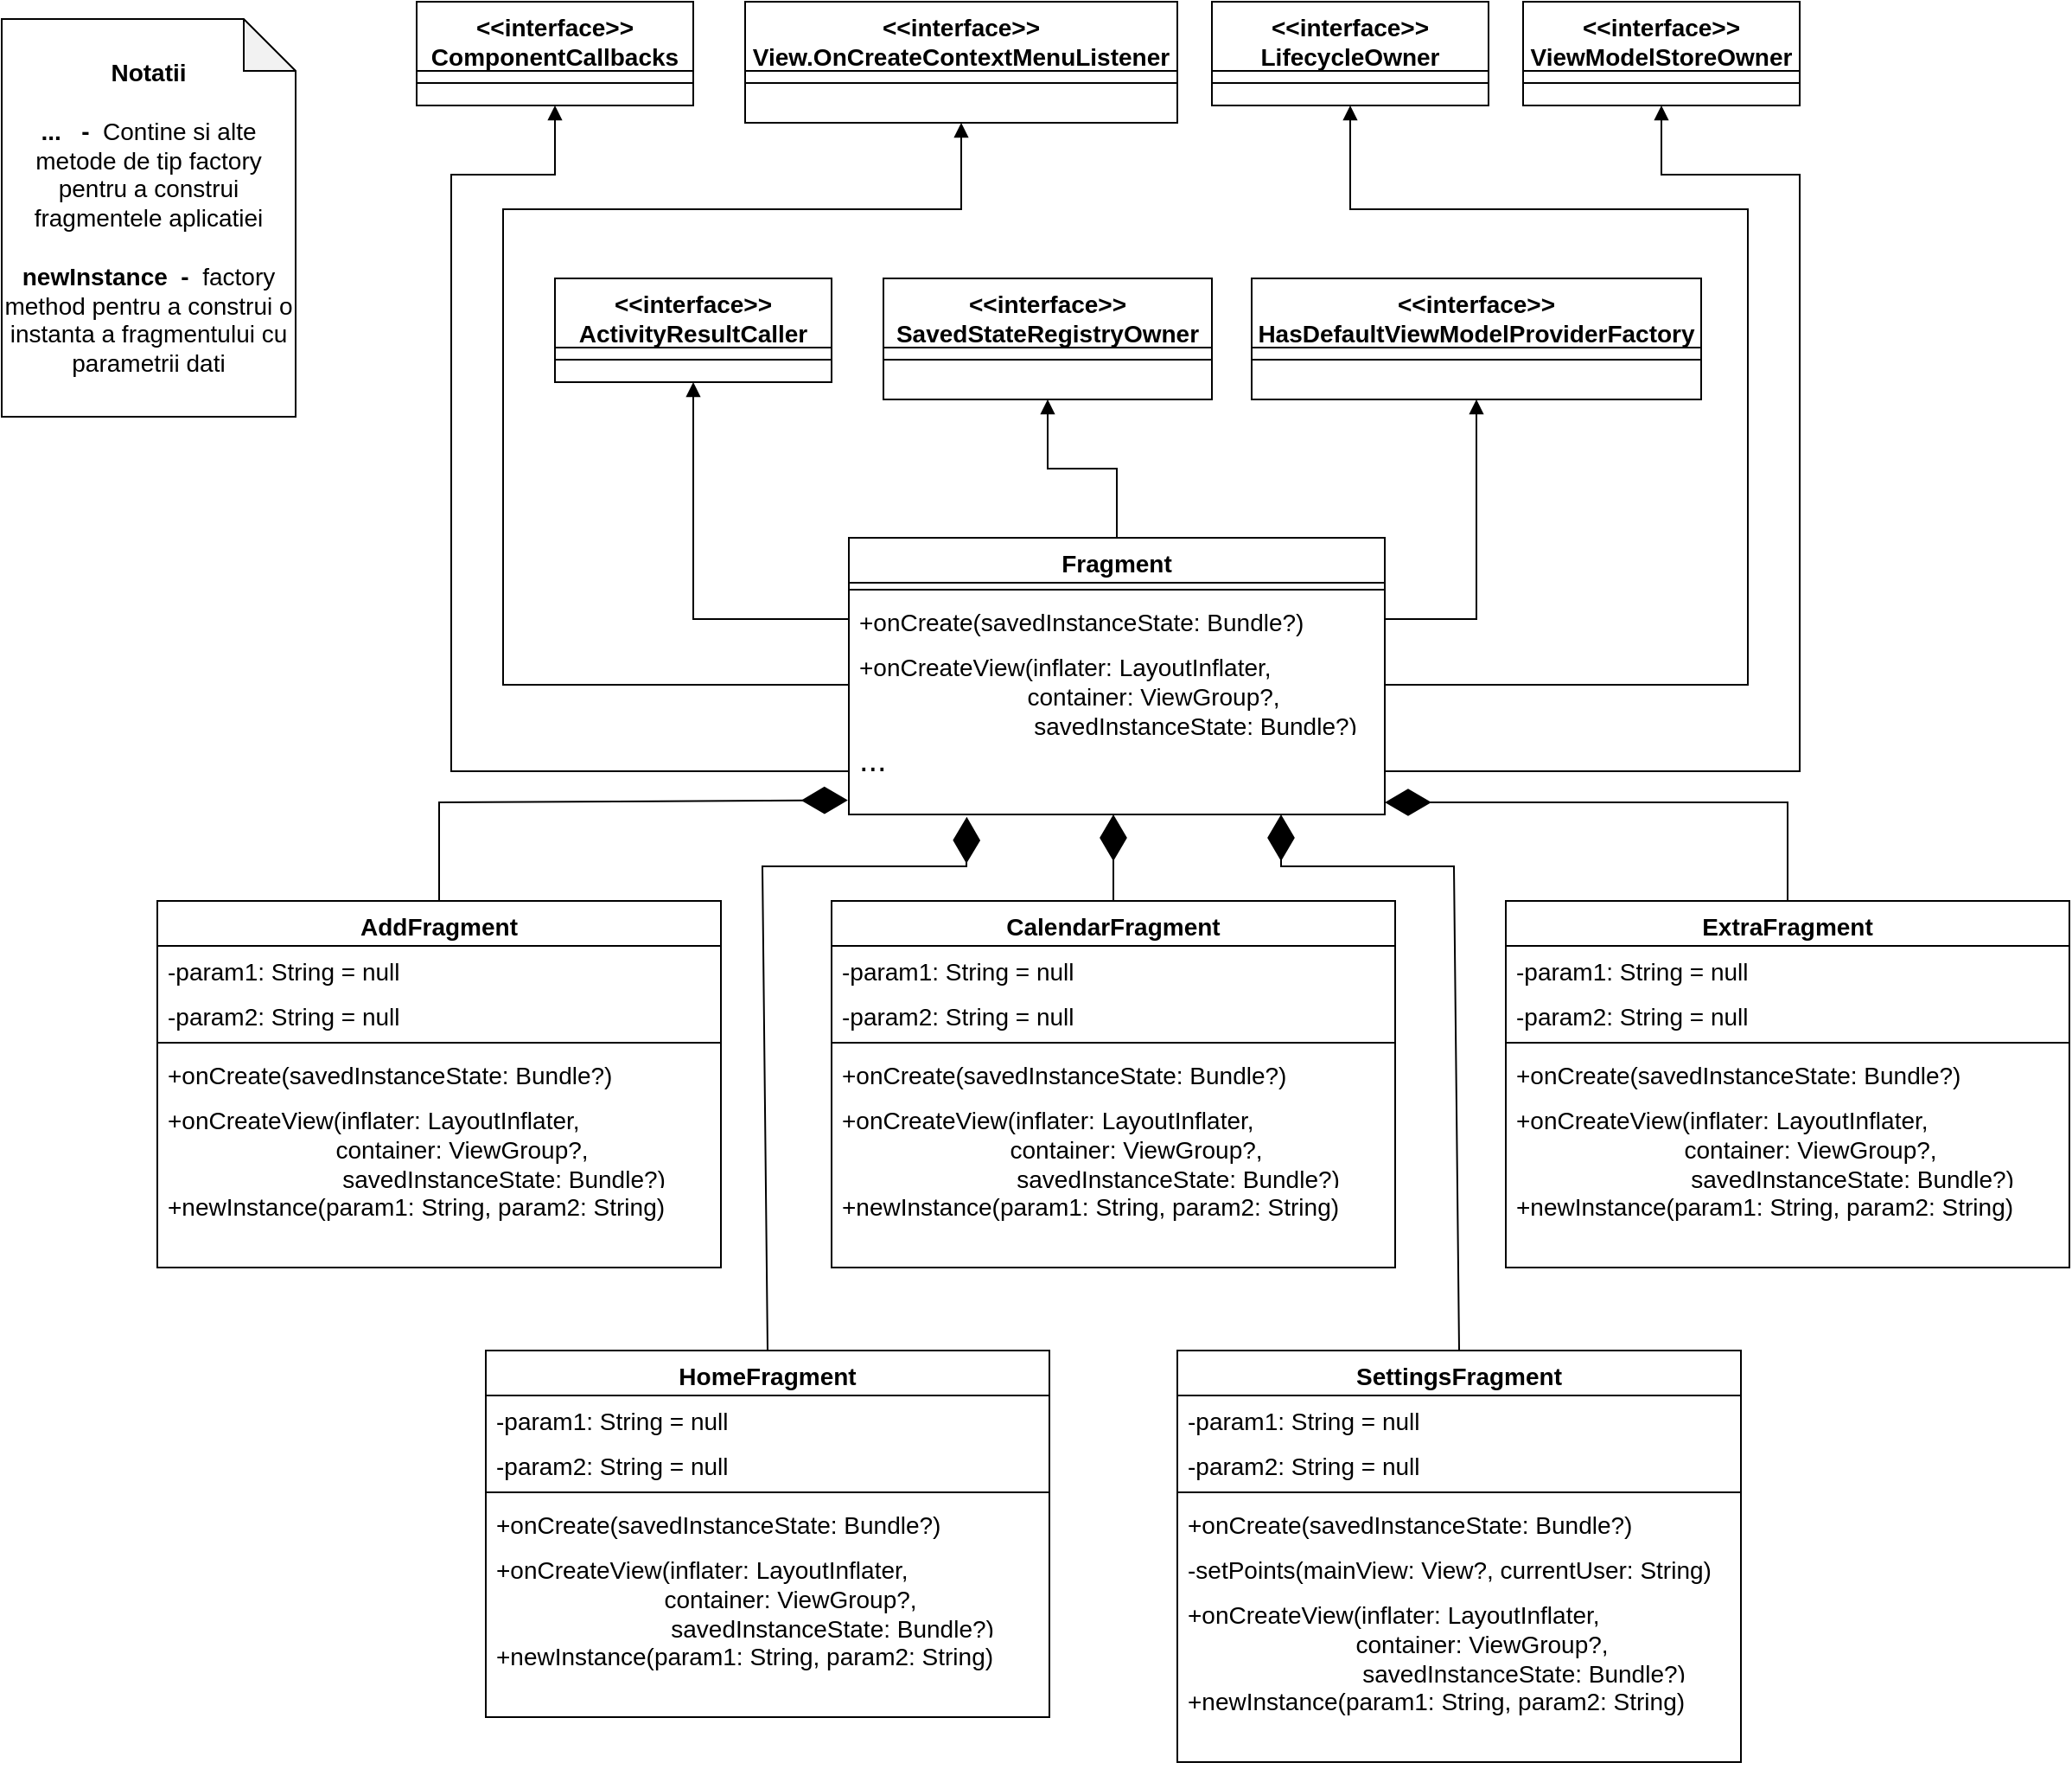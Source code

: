 <mxfile version="20.8.17" type="github">
  <diagram id="C5RBs43oDa-KdzZeNtuy" name="Page-1">
    <mxGraphModel dx="1877" dy="549" grid="1" gridSize="10" guides="1" tooltips="1" connect="1" arrows="1" fold="1" page="1" pageScale="1" pageWidth="827" pageHeight="1169" math="0" shadow="0">
      <root>
        <mxCell id="WIyWlLk6GJQsqaUBKTNV-0" />
        <mxCell id="WIyWlLk6GJQsqaUBKTNV-1" parent="WIyWlLk6GJQsqaUBKTNV-0" />
        <mxCell id="JbqdMwwLYfMpCrhkG8cW-0" value="&lt;&lt;interface&gt;&gt;&#xa;ComponentCallbacks" style="swimlane;fontStyle=1;align=center;verticalAlign=top;childLayout=stackLayout;horizontal=1;startSize=40;horizontalStack=0;resizeParent=1;resizeLast=0;collapsible=1;marginBottom=0;rounded=0;shadow=0;strokeWidth=1;fontSize=14;" parent="WIyWlLk6GJQsqaUBKTNV-1" vertex="1">
          <mxGeometry x="80" y="80" width="160" height="60" as="geometry">
            <mxRectangle x="360" y="480" width="170" height="26" as="alternateBounds" />
          </mxGeometry>
        </mxCell>
        <mxCell id="JbqdMwwLYfMpCrhkG8cW-2" value="" style="line;html=1;strokeWidth=1;align=left;verticalAlign=middle;spacingTop=-1;spacingLeft=3;spacingRight=3;rotatable=0;labelPosition=right;points=[];portConstraint=eastwest;" parent="JbqdMwwLYfMpCrhkG8cW-0" vertex="1">
          <mxGeometry y="40" width="160" height="14" as="geometry" />
        </mxCell>
        <mxCell id="JbqdMwwLYfMpCrhkG8cW-3" value="&lt;&lt;interface&gt;&gt;&#xa;View.OnCreateContextMenuListener" style="swimlane;fontStyle=1;align=center;verticalAlign=top;childLayout=stackLayout;horizontal=1;startSize=40;horizontalStack=0;resizeParent=1;resizeLast=0;collapsible=1;marginBottom=0;rounded=0;shadow=0;strokeWidth=1;fontSize=14;" parent="WIyWlLk6GJQsqaUBKTNV-1" vertex="1">
          <mxGeometry x="270" y="80" width="250" height="70" as="geometry">
            <mxRectangle x="360" y="480" width="170" height="26" as="alternateBounds" />
          </mxGeometry>
        </mxCell>
        <mxCell id="JbqdMwwLYfMpCrhkG8cW-4" value="" style="line;html=1;strokeWidth=1;align=left;verticalAlign=middle;spacingTop=-1;spacingLeft=3;spacingRight=3;rotatable=0;labelPosition=right;points=[];portConstraint=eastwest;" parent="JbqdMwwLYfMpCrhkG8cW-3" vertex="1">
          <mxGeometry y="40" width="250" height="14" as="geometry" />
        </mxCell>
        <mxCell id="JbqdMwwLYfMpCrhkG8cW-5" value="&lt;&lt;interface&gt;&gt;&#xa;LifecycleOwner" style="swimlane;fontStyle=1;align=center;verticalAlign=top;childLayout=stackLayout;horizontal=1;startSize=40;horizontalStack=0;resizeParent=1;resizeLast=0;collapsible=1;marginBottom=0;rounded=0;shadow=0;strokeWidth=1;fontSize=14;" parent="WIyWlLk6GJQsqaUBKTNV-1" vertex="1">
          <mxGeometry x="540" y="80" width="160" height="60" as="geometry">
            <mxRectangle x="360" y="480" width="170" height="26" as="alternateBounds" />
          </mxGeometry>
        </mxCell>
        <mxCell id="JbqdMwwLYfMpCrhkG8cW-6" value="" style="line;html=1;strokeWidth=1;align=left;verticalAlign=middle;spacingTop=-1;spacingLeft=3;spacingRight=3;rotatable=0;labelPosition=right;points=[];portConstraint=eastwest;" parent="JbqdMwwLYfMpCrhkG8cW-5" vertex="1">
          <mxGeometry y="40" width="160" height="14" as="geometry" />
        </mxCell>
        <mxCell id="JbqdMwwLYfMpCrhkG8cW-7" value="&lt;&lt;interface&gt;&gt;&#xa;ViewModelStoreOwner" style="swimlane;fontStyle=1;align=center;verticalAlign=top;childLayout=stackLayout;horizontal=1;startSize=40;horizontalStack=0;resizeParent=1;resizeLast=0;collapsible=1;marginBottom=0;rounded=0;shadow=0;strokeWidth=1;fontSize=14;" parent="WIyWlLk6GJQsqaUBKTNV-1" vertex="1">
          <mxGeometry x="720" y="80" width="160" height="60" as="geometry">
            <mxRectangle x="360" y="480" width="170" height="26" as="alternateBounds" />
          </mxGeometry>
        </mxCell>
        <mxCell id="JbqdMwwLYfMpCrhkG8cW-8" value="" style="line;html=1;strokeWidth=1;align=left;verticalAlign=middle;spacingTop=-1;spacingLeft=3;spacingRight=3;rotatable=0;labelPosition=right;points=[];portConstraint=eastwest;" parent="JbqdMwwLYfMpCrhkG8cW-7" vertex="1">
          <mxGeometry y="40" width="160" height="14" as="geometry" />
        </mxCell>
        <mxCell id="JbqdMwwLYfMpCrhkG8cW-9" value="&lt;&lt;interface&gt;&gt;&#xa;HasDefaultViewModelProviderFactory" style="swimlane;fontStyle=1;align=center;verticalAlign=top;childLayout=stackLayout;horizontal=1;startSize=40;horizontalStack=0;resizeParent=1;resizeLast=0;collapsible=1;marginBottom=0;rounded=0;shadow=0;strokeWidth=1;fontSize=14;" parent="WIyWlLk6GJQsqaUBKTNV-1" vertex="1">
          <mxGeometry x="563" y="240" width="260" height="70" as="geometry">
            <mxRectangle x="360" y="480" width="170" height="26" as="alternateBounds" />
          </mxGeometry>
        </mxCell>
        <mxCell id="JbqdMwwLYfMpCrhkG8cW-10" value="" style="line;html=1;strokeWidth=1;align=left;verticalAlign=middle;spacingTop=-1;spacingLeft=3;spacingRight=3;rotatable=0;labelPosition=right;points=[];portConstraint=eastwest;" parent="JbqdMwwLYfMpCrhkG8cW-9" vertex="1">
          <mxGeometry y="40" width="260" height="14" as="geometry" />
        </mxCell>
        <mxCell id="JbqdMwwLYfMpCrhkG8cW-11" value="&lt;&lt;interface&gt;&gt;&#xa;SavedStateRegistryOwner" style="swimlane;fontStyle=1;align=center;verticalAlign=top;childLayout=stackLayout;horizontal=1;startSize=40;horizontalStack=0;resizeParent=1;resizeLast=0;collapsible=1;marginBottom=0;rounded=0;shadow=0;strokeWidth=1;fontSize=14;" parent="WIyWlLk6GJQsqaUBKTNV-1" vertex="1">
          <mxGeometry x="350" y="240" width="190" height="70" as="geometry">
            <mxRectangle x="360" y="480" width="170" height="26" as="alternateBounds" />
          </mxGeometry>
        </mxCell>
        <mxCell id="JbqdMwwLYfMpCrhkG8cW-12" value="" style="line;html=1;strokeWidth=1;align=left;verticalAlign=middle;spacingTop=-1;spacingLeft=3;spacingRight=3;rotatable=0;labelPosition=right;points=[];portConstraint=eastwest;" parent="JbqdMwwLYfMpCrhkG8cW-11" vertex="1">
          <mxGeometry y="40" width="190" height="14" as="geometry" />
        </mxCell>
        <mxCell id="JbqdMwwLYfMpCrhkG8cW-13" value="&lt;&lt;interface&gt;&gt;&#xa;ActivityResultCaller" style="swimlane;fontStyle=1;align=center;verticalAlign=top;childLayout=stackLayout;horizontal=1;startSize=40;horizontalStack=0;resizeParent=1;resizeLast=0;collapsible=1;marginBottom=0;rounded=0;shadow=0;strokeWidth=1;fontSize=14;" parent="WIyWlLk6GJQsqaUBKTNV-1" vertex="1">
          <mxGeometry x="160" y="240" width="160" height="60" as="geometry">
            <mxRectangle x="360" y="480" width="170" height="26" as="alternateBounds" />
          </mxGeometry>
        </mxCell>
        <mxCell id="JbqdMwwLYfMpCrhkG8cW-14" value="" style="line;html=1;strokeWidth=1;align=left;verticalAlign=middle;spacingTop=-1;spacingLeft=3;spacingRight=3;rotatable=0;labelPosition=right;points=[];portConstraint=eastwest;" parent="JbqdMwwLYfMpCrhkG8cW-13" vertex="1">
          <mxGeometry y="40" width="160" height="14" as="geometry" />
        </mxCell>
        <mxCell id="JbqdMwwLYfMpCrhkG8cW-18" value="Fragment" style="swimlane;fontStyle=1;align=center;verticalAlign=top;childLayout=stackLayout;horizontal=1;startSize=26;horizontalStack=0;resizeParent=1;resizeLast=0;collapsible=1;marginBottom=0;rounded=0;shadow=0;strokeWidth=1;fontSize=14;" parent="WIyWlLk6GJQsqaUBKTNV-1" vertex="1">
          <mxGeometry x="330" y="390" width="310" height="160" as="geometry">
            <mxRectangle x="130" y="380" width="160" height="26" as="alternateBounds" />
          </mxGeometry>
        </mxCell>
        <mxCell id="JbqdMwwLYfMpCrhkG8cW-21" value="" style="line;html=1;strokeWidth=1;align=left;verticalAlign=middle;spacingTop=-1;spacingLeft=3;spacingRight=3;rotatable=0;labelPosition=right;points=[];portConstraint=eastwest;" parent="JbqdMwwLYfMpCrhkG8cW-18" vertex="1">
          <mxGeometry y="26" width="310" height="8" as="geometry" />
        </mxCell>
        <mxCell id="JbqdMwwLYfMpCrhkG8cW-22" value="+onCreate(savedInstanceState: Bundle?)" style="text;align=left;verticalAlign=top;spacingLeft=4;spacingRight=4;overflow=hidden;rotatable=0;points=[[0,0.5],[1,0.5]];portConstraint=eastwest;fontStyle=0;fontSize=14;" parent="JbqdMwwLYfMpCrhkG8cW-18" vertex="1">
          <mxGeometry y="34" width="310" height="26" as="geometry" />
        </mxCell>
        <mxCell id="JbqdMwwLYfMpCrhkG8cW-23" value="+onCreateView(inflater: LayoutInflater, &#xa;                          container: ViewGroup?,&#xa;                          savedInstanceState: Bundle?)" style="text;align=left;verticalAlign=top;spacingLeft=4;spacingRight=4;overflow=hidden;rotatable=0;points=[[0,0.5],[1,0.5]];portConstraint=eastwest;fontSize=14;" parent="JbqdMwwLYfMpCrhkG8cW-18" vertex="1">
          <mxGeometry y="60" width="310" height="50" as="geometry" />
        </mxCell>
        <mxCell id="JbqdMwwLYfMpCrhkG8cW-25" value="..." style="text;align=left;verticalAlign=top;spacingLeft=4;spacingRight=4;overflow=hidden;rotatable=0;points=[[0,0.5],[1,0.5]];portConstraint=eastwest;fontSize=19;" parent="JbqdMwwLYfMpCrhkG8cW-18" vertex="1">
          <mxGeometry y="110" width="310" height="50" as="geometry" />
        </mxCell>
        <mxCell id="JbqdMwwLYfMpCrhkG8cW-32" value="AddFragment" style="swimlane;fontStyle=1;align=center;verticalAlign=top;childLayout=stackLayout;horizontal=1;startSize=26;horizontalStack=0;resizeParent=1;resizeLast=0;collapsible=1;marginBottom=0;rounded=0;shadow=0;strokeWidth=1;fontSize=14;" parent="WIyWlLk6GJQsqaUBKTNV-1" vertex="1">
          <mxGeometry x="-70" y="600" width="326" height="212" as="geometry">
            <mxRectangle x="130" y="380" width="160" height="26" as="alternateBounds" />
          </mxGeometry>
        </mxCell>
        <mxCell id="JbqdMwwLYfMpCrhkG8cW-33" value="-param1: String = null" style="text;align=left;verticalAlign=top;spacingLeft=4;spacingRight=4;overflow=hidden;rotatable=0;points=[[0,0.5],[1,0.5]];portConstraint=eastwest;fontSize=14;" parent="JbqdMwwLYfMpCrhkG8cW-32" vertex="1">
          <mxGeometry y="26" width="326" height="26" as="geometry" />
        </mxCell>
        <mxCell id="JbqdMwwLYfMpCrhkG8cW-34" value="-param2: String = null" style="text;align=left;verticalAlign=top;spacingLeft=4;spacingRight=4;overflow=hidden;rotatable=0;points=[[0,0.5],[1,0.5]];portConstraint=eastwest;rounded=0;shadow=0;html=0;fontSize=14;" parent="JbqdMwwLYfMpCrhkG8cW-32" vertex="1">
          <mxGeometry y="52" width="326" height="26" as="geometry" />
        </mxCell>
        <mxCell id="JbqdMwwLYfMpCrhkG8cW-35" value="" style="line;html=1;strokeWidth=1;align=left;verticalAlign=middle;spacingTop=-1;spacingLeft=3;spacingRight=3;rotatable=0;labelPosition=right;points=[];portConstraint=eastwest;" parent="JbqdMwwLYfMpCrhkG8cW-32" vertex="1">
          <mxGeometry y="78" width="326" height="8" as="geometry" />
        </mxCell>
        <mxCell id="JbqdMwwLYfMpCrhkG8cW-38" value="+onCreate(savedInstanceState: Bundle?)" style="text;align=left;verticalAlign=top;spacingLeft=4;spacingRight=4;overflow=hidden;rotatable=0;points=[[0,0.5],[1,0.5]];portConstraint=eastwest;fontStyle=0;fontSize=14;" parent="JbqdMwwLYfMpCrhkG8cW-32" vertex="1">
          <mxGeometry y="86" width="326" height="26" as="geometry" />
        </mxCell>
        <mxCell id="JbqdMwwLYfMpCrhkG8cW-39" value="+onCreateView(inflater: LayoutInflater, &#xa;                          container: ViewGroup?,&#xa;                          savedInstanceState: Bundle?)" style="text;align=left;verticalAlign=top;spacingLeft=4;spacingRight=4;overflow=hidden;rotatable=0;points=[[0,0.5],[1,0.5]];portConstraint=eastwest;fontSize=14;" parent="JbqdMwwLYfMpCrhkG8cW-32" vertex="1">
          <mxGeometry y="112" width="326" height="50" as="geometry" />
        </mxCell>
        <mxCell id="JbqdMwwLYfMpCrhkG8cW-40" value="+newInstance(param1: String, param2: String)" style="text;align=left;verticalAlign=top;spacingLeft=4;spacingRight=4;overflow=hidden;rotatable=0;points=[[0,0.5],[1,0.5]];portConstraint=eastwest;fontSize=14;" parent="JbqdMwwLYfMpCrhkG8cW-32" vertex="1">
          <mxGeometry y="162" width="326" height="50" as="geometry" />
        </mxCell>
        <mxCell id="JbqdMwwLYfMpCrhkG8cW-42" value="CalendarFragment " style="swimlane;fontStyle=1;align=center;verticalAlign=top;childLayout=stackLayout;horizontal=1;startSize=26;horizontalStack=0;resizeParent=1;resizeLast=0;collapsible=1;marginBottom=0;rounded=0;shadow=0;strokeWidth=1;fontSize=14;" parent="WIyWlLk6GJQsqaUBKTNV-1" vertex="1">
          <mxGeometry x="320" y="600" width="326" height="212" as="geometry">
            <mxRectangle x="130" y="380" width="160" height="26" as="alternateBounds" />
          </mxGeometry>
        </mxCell>
        <mxCell id="JbqdMwwLYfMpCrhkG8cW-43" value="-param1: String = null" style="text;align=left;verticalAlign=top;spacingLeft=4;spacingRight=4;overflow=hidden;rotatable=0;points=[[0,0.5],[1,0.5]];portConstraint=eastwest;fontSize=14;" parent="JbqdMwwLYfMpCrhkG8cW-42" vertex="1">
          <mxGeometry y="26" width="326" height="26" as="geometry" />
        </mxCell>
        <mxCell id="JbqdMwwLYfMpCrhkG8cW-44" value="-param2: String = null" style="text;align=left;verticalAlign=top;spacingLeft=4;spacingRight=4;overflow=hidden;rotatable=0;points=[[0,0.5],[1,0.5]];portConstraint=eastwest;rounded=0;shadow=0;html=0;fontSize=14;" parent="JbqdMwwLYfMpCrhkG8cW-42" vertex="1">
          <mxGeometry y="52" width="326" height="26" as="geometry" />
        </mxCell>
        <mxCell id="JbqdMwwLYfMpCrhkG8cW-45" value="" style="line;html=1;strokeWidth=1;align=left;verticalAlign=middle;spacingTop=-1;spacingLeft=3;spacingRight=3;rotatable=0;labelPosition=right;points=[];portConstraint=eastwest;" parent="JbqdMwwLYfMpCrhkG8cW-42" vertex="1">
          <mxGeometry y="78" width="326" height="8" as="geometry" />
        </mxCell>
        <mxCell id="JbqdMwwLYfMpCrhkG8cW-46" value="+onCreate(savedInstanceState: Bundle?)" style="text;align=left;verticalAlign=top;spacingLeft=4;spacingRight=4;overflow=hidden;rotatable=0;points=[[0,0.5],[1,0.5]];portConstraint=eastwest;fontStyle=0;fontSize=14;" parent="JbqdMwwLYfMpCrhkG8cW-42" vertex="1">
          <mxGeometry y="86" width="326" height="26" as="geometry" />
        </mxCell>
        <mxCell id="JbqdMwwLYfMpCrhkG8cW-47" value="+onCreateView(inflater: LayoutInflater, &#xa;                          container: ViewGroup?,&#xa;                          savedInstanceState: Bundle?)" style="text;align=left;verticalAlign=top;spacingLeft=4;spacingRight=4;overflow=hidden;rotatable=0;points=[[0,0.5],[1,0.5]];portConstraint=eastwest;fontSize=14;" parent="JbqdMwwLYfMpCrhkG8cW-42" vertex="1">
          <mxGeometry y="112" width="326" height="50" as="geometry" />
        </mxCell>
        <mxCell id="JbqdMwwLYfMpCrhkG8cW-48" value="+newInstance(param1: String, param2: String)" style="text;align=left;verticalAlign=top;spacingLeft=4;spacingRight=4;overflow=hidden;rotatable=0;points=[[0,0.5],[1,0.5]];portConstraint=eastwest;fontSize=14;" parent="JbqdMwwLYfMpCrhkG8cW-42" vertex="1">
          <mxGeometry y="162" width="326" height="50" as="geometry" />
        </mxCell>
        <mxCell id="JbqdMwwLYfMpCrhkG8cW-49" value="ExtraFragment " style="swimlane;fontStyle=1;align=center;verticalAlign=top;childLayout=stackLayout;horizontal=1;startSize=26;horizontalStack=0;resizeParent=1;resizeLast=0;collapsible=1;marginBottom=0;rounded=0;shadow=0;strokeWidth=1;fontSize=14;" parent="WIyWlLk6GJQsqaUBKTNV-1" vertex="1">
          <mxGeometry x="710" y="600" width="326" height="212" as="geometry">
            <mxRectangle x="130" y="380" width="160" height="26" as="alternateBounds" />
          </mxGeometry>
        </mxCell>
        <mxCell id="JbqdMwwLYfMpCrhkG8cW-50" value="-param1: String = null" style="text;align=left;verticalAlign=top;spacingLeft=4;spacingRight=4;overflow=hidden;rotatable=0;points=[[0,0.5],[1,0.5]];portConstraint=eastwest;fontSize=14;" parent="JbqdMwwLYfMpCrhkG8cW-49" vertex="1">
          <mxGeometry y="26" width="326" height="26" as="geometry" />
        </mxCell>
        <mxCell id="JbqdMwwLYfMpCrhkG8cW-51" value="-param2: String = null" style="text;align=left;verticalAlign=top;spacingLeft=4;spacingRight=4;overflow=hidden;rotatable=0;points=[[0,0.5],[1,0.5]];portConstraint=eastwest;rounded=0;shadow=0;html=0;fontSize=14;" parent="JbqdMwwLYfMpCrhkG8cW-49" vertex="1">
          <mxGeometry y="52" width="326" height="26" as="geometry" />
        </mxCell>
        <mxCell id="JbqdMwwLYfMpCrhkG8cW-52" value="" style="line;html=1;strokeWidth=1;align=left;verticalAlign=middle;spacingTop=-1;spacingLeft=3;spacingRight=3;rotatable=0;labelPosition=right;points=[];portConstraint=eastwest;" parent="JbqdMwwLYfMpCrhkG8cW-49" vertex="1">
          <mxGeometry y="78" width="326" height="8" as="geometry" />
        </mxCell>
        <mxCell id="JbqdMwwLYfMpCrhkG8cW-53" value="+onCreate(savedInstanceState: Bundle?)" style="text;align=left;verticalAlign=top;spacingLeft=4;spacingRight=4;overflow=hidden;rotatable=0;points=[[0,0.5],[1,0.5]];portConstraint=eastwest;fontStyle=0;fontSize=14;" parent="JbqdMwwLYfMpCrhkG8cW-49" vertex="1">
          <mxGeometry y="86" width="326" height="26" as="geometry" />
        </mxCell>
        <mxCell id="JbqdMwwLYfMpCrhkG8cW-54" value="+onCreateView(inflater: LayoutInflater, &#xa;                          container: ViewGroup?,&#xa;                          savedInstanceState: Bundle?)" style="text;align=left;verticalAlign=top;spacingLeft=4;spacingRight=4;overflow=hidden;rotatable=0;points=[[0,0.5],[1,0.5]];portConstraint=eastwest;fontSize=14;" parent="JbqdMwwLYfMpCrhkG8cW-49" vertex="1">
          <mxGeometry y="112" width="326" height="50" as="geometry" />
        </mxCell>
        <mxCell id="JbqdMwwLYfMpCrhkG8cW-55" value="+newInstance(param1: String, param2: String)" style="text;align=left;verticalAlign=top;spacingLeft=4;spacingRight=4;overflow=hidden;rotatable=0;points=[[0,0.5],[1,0.5]];portConstraint=eastwest;fontSize=14;" parent="JbqdMwwLYfMpCrhkG8cW-49" vertex="1">
          <mxGeometry y="162" width="326" height="50" as="geometry" />
        </mxCell>
        <mxCell id="JbqdMwwLYfMpCrhkG8cW-56" value="HomeFragment " style="swimlane;fontStyle=1;align=center;verticalAlign=top;childLayout=stackLayout;horizontal=1;startSize=26;horizontalStack=0;resizeParent=1;resizeLast=0;collapsible=1;marginBottom=0;rounded=0;shadow=0;strokeWidth=1;fontSize=14;" parent="WIyWlLk6GJQsqaUBKTNV-1" vertex="1">
          <mxGeometry x="120" y="860" width="326" height="212" as="geometry">
            <mxRectangle x="130" y="380" width="160" height="26" as="alternateBounds" />
          </mxGeometry>
        </mxCell>
        <mxCell id="JbqdMwwLYfMpCrhkG8cW-57" value="-param1: String = null" style="text;align=left;verticalAlign=top;spacingLeft=4;spacingRight=4;overflow=hidden;rotatable=0;points=[[0,0.5],[1,0.5]];portConstraint=eastwest;fontSize=14;" parent="JbqdMwwLYfMpCrhkG8cW-56" vertex="1">
          <mxGeometry y="26" width="326" height="26" as="geometry" />
        </mxCell>
        <mxCell id="JbqdMwwLYfMpCrhkG8cW-58" value="-param2: String = null" style="text;align=left;verticalAlign=top;spacingLeft=4;spacingRight=4;overflow=hidden;rotatable=0;points=[[0,0.5],[1,0.5]];portConstraint=eastwest;rounded=0;shadow=0;html=0;fontSize=14;" parent="JbqdMwwLYfMpCrhkG8cW-56" vertex="1">
          <mxGeometry y="52" width="326" height="26" as="geometry" />
        </mxCell>
        <mxCell id="JbqdMwwLYfMpCrhkG8cW-59" value="" style="line;html=1;strokeWidth=1;align=left;verticalAlign=middle;spacingTop=-1;spacingLeft=3;spacingRight=3;rotatable=0;labelPosition=right;points=[];portConstraint=eastwest;" parent="JbqdMwwLYfMpCrhkG8cW-56" vertex="1">
          <mxGeometry y="78" width="326" height="8" as="geometry" />
        </mxCell>
        <mxCell id="JbqdMwwLYfMpCrhkG8cW-60" value="+onCreate(savedInstanceState: Bundle?)" style="text;align=left;verticalAlign=top;spacingLeft=4;spacingRight=4;overflow=hidden;rotatable=0;points=[[0,0.5],[1,0.5]];portConstraint=eastwest;fontStyle=0;fontSize=14;" parent="JbqdMwwLYfMpCrhkG8cW-56" vertex="1">
          <mxGeometry y="86" width="326" height="26" as="geometry" />
        </mxCell>
        <mxCell id="JbqdMwwLYfMpCrhkG8cW-61" value="+onCreateView(inflater: LayoutInflater, &#xa;                          container: ViewGroup?,&#xa;                          savedInstanceState: Bundle?)" style="text;align=left;verticalAlign=top;spacingLeft=4;spacingRight=4;overflow=hidden;rotatable=0;points=[[0,0.5],[1,0.5]];portConstraint=eastwest;fontSize=14;" parent="JbqdMwwLYfMpCrhkG8cW-56" vertex="1">
          <mxGeometry y="112" width="326" height="50" as="geometry" />
        </mxCell>
        <mxCell id="JbqdMwwLYfMpCrhkG8cW-62" value="+newInstance(param1: String, param2: String)" style="text;align=left;verticalAlign=top;spacingLeft=4;spacingRight=4;overflow=hidden;rotatable=0;points=[[0,0.5],[1,0.5]];portConstraint=eastwest;fontSize=14;" parent="JbqdMwwLYfMpCrhkG8cW-56" vertex="1">
          <mxGeometry y="162" width="326" height="50" as="geometry" />
        </mxCell>
        <mxCell id="JbqdMwwLYfMpCrhkG8cW-63" value="SettingsFragment " style="swimlane;fontStyle=1;align=center;verticalAlign=top;childLayout=stackLayout;horizontal=1;startSize=26;horizontalStack=0;resizeParent=1;resizeLast=0;collapsible=1;marginBottom=0;rounded=0;shadow=0;strokeWidth=1;fontSize=14;" parent="WIyWlLk6GJQsqaUBKTNV-1" vertex="1">
          <mxGeometry x="520" y="860" width="326" height="238" as="geometry">
            <mxRectangle x="130" y="380" width="160" height="26" as="alternateBounds" />
          </mxGeometry>
        </mxCell>
        <mxCell id="JbqdMwwLYfMpCrhkG8cW-64" value="-param1: String = null" style="text;align=left;verticalAlign=top;spacingLeft=4;spacingRight=4;overflow=hidden;rotatable=0;points=[[0,0.5],[1,0.5]];portConstraint=eastwest;fontSize=14;" parent="JbqdMwwLYfMpCrhkG8cW-63" vertex="1">
          <mxGeometry y="26" width="326" height="26" as="geometry" />
        </mxCell>
        <mxCell id="JbqdMwwLYfMpCrhkG8cW-65" value="-param2: String = null" style="text;align=left;verticalAlign=top;spacingLeft=4;spacingRight=4;overflow=hidden;rotatable=0;points=[[0,0.5],[1,0.5]];portConstraint=eastwest;rounded=0;shadow=0;html=0;fontSize=14;" parent="JbqdMwwLYfMpCrhkG8cW-63" vertex="1">
          <mxGeometry y="52" width="326" height="26" as="geometry" />
        </mxCell>
        <mxCell id="JbqdMwwLYfMpCrhkG8cW-66" value="" style="line;html=1;strokeWidth=1;align=left;verticalAlign=middle;spacingTop=-1;spacingLeft=3;spacingRight=3;rotatable=0;labelPosition=right;points=[];portConstraint=eastwest;" parent="JbqdMwwLYfMpCrhkG8cW-63" vertex="1">
          <mxGeometry y="78" width="326" height="8" as="geometry" />
        </mxCell>
        <mxCell id="JbqdMwwLYfMpCrhkG8cW-67" value="+onCreate(savedInstanceState: Bundle?)" style="text;align=left;verticalAlign=top;spacingLeft=4;spacingRight=4;overflow=hidden;rotatable=0;points=[[0,0.5],[1,0.5]];portConstraint=eastwest;fontStyle=0;fontSize=14;" parent="JbqdMwwLYfMpCrhkG8cW-63" vertex="1">
          <mxGeometry y="86" width="326" height="26" as="geometry" />
        </mxCell>
        <mxCell id="MEmukvhkQ69b2Ra9lkZh-0" value="-setPoints(mainView: View?, currentUser: String)" style="text;align=left;verticalAlign=top;spacingLeft=4;spacingRight=4;overflow=hidden;rotatable=0;points=[[0,0.5],[1,0.5]];portConstraint=eastwest;fontStyle=0;fontSize=14;" parent="JbqdMwwLYfMpCrhkG8cW-63" vertex="1">
          <mxGeometry y="112" width="326" height="26" as="geometry" />
        </mxCell>
        <mxCell id="JbqdMwwLYfMpCrhkG8cW-68" value="+onCreateView(inflater: LayoutInflater, &#xa;                          container: ViewGroup?,&#xa;                          savedInstanceState: Bundle?)" style="text;align=left;verticalAlign=top;spacingLeft=4;spacingRight=4;overflow=hidden;rotatable=0;points=[[0,0.5],[1,0.5]];portConstraint=eastwest;fontSize=14;" parent="JbqdMwwLYfMpCrhkG8cW-63" vertex="1">
          <mxGeometry y="138" width="326" height="50" as="geometry" />
        </mxCell>
        <mxCell id="JbqdMwwLYfMpCrhkG8cW-69" value="+newInstance(param1: String, param2: String)" style="text;align=left;verticalAlign=top;spacingLeft=4;spacingRight=4;overflow=hidden;rotatable=0;points=[[0,0.5],[1,0.5]];portConstraint=eastwest;fontSize=14;" parent="JbqdMwwLYfMpCrhkG8cW-63" vertex="1">
          <mxGeometry y="188" width="326" height="50" as="geometry" />
        </mxCell>
        <mxCell id="JbqdMwwLYfMpCrhkG8cW-73" value="" style="endArrow=block;endFill=1;html=1;edgeStyle=orthogonalEdgeStyle;align=left;verticalAlign=top;rounded=0;fontSize=14;fontColor=#66CC00;entryX=0.5;entryY=1;entryDx=0;entryDy=0;exitX=0;exitY=0.5;exitDx=0;exitDy=0;" parent="WIyWlLk6GJQsqaUBKTNV-1" source="JbqdMwwLYfMpCrhkG8cW-23" target="JbqdMwwLYfMpCrhkG8cW-3" edge="1">
          <mxGeometry x="-1" relative="1" as="geometry">
            <mxPoint x="190" y="450" as="sourcePoint" />
            <mxPoint x="190" y="440" as="targetPoint" />
            <Array as="points">
              <mxPoint x="130" y="475" />
              <mxPoint x="130" y="200" />
              <mxPoint x="395" y="200" />
            </Array>
          </mxGeometry>
        </mxCell>
        <mxCell id="JbqdMwwLYfMpCrhkG8cW-76" value="" style="endArrow=block;endFill=1;html=1;edgeStyle=orthogonalEdgeStyle;align=left;verticalAlign=top;rounded=0;fontSize=14;fontColor=#66CC00;entryX=0.5;entryY=1;entryDx=0;entryDy=0;exitX=0;exitY=0.5;exitDx=0;exitDy=0;" parent="WIyWlLk6GJQsqaUBKTNV-1" source="JbqdMwwLYfMpCrhkG8cW-25" target="JbqdMwwLYfMpCrhkG8cW-0" edge="1">
          <mxGeometry x="-1" relative="1" as="geometry">
            <mxPoint x="180" y="750" as="sourcePoint" />
            <mxPoint x="70" y="490" as="targetPoint" />
            <Array as="points">
              <mxPoint x="100" y="525" />
              <mxPoint x="100" y="180" />
              <mxPoint x="160" y="180" />
            </Array>
          </mxGeometry>
        </mxCell>
        <mxCell id="JbqdMwwLYfMpCrhkG8cW-77" value="" style="endArrow=block;endFill=1;html=1;edgeStyle=orthogonalEdgeStyle;align=left;verticalAlign=top;rounded=0;fontSize=14;fontColor=#66CC00;entryX=0.5;entryY=1;entryDx=0;entryDy=0;exitX=1;exitY=0.5;exitDx=0;exitDy=0;" parent="WIyWlLk6GJQsqaUBKTNV-1" source="JbqdMwwLYfMpCrhkG8cW-23" target="JbqdMwwLYfMpCrhkG8cW-5" edge="1">
          <mxGeometry x="-1" relative="1" as="geometry">
            <mxPoint x="670" y="750" as="sourcePoint" />
            <mxPoint x="70" y="490" as="targetPoint" />
            <Array as="points">
              <mxPoint x="850" y="475" />
              <mxPoint x="850" y="200" />
              <mxPoint x="620" y="200" />
            </Array>
          </mxGeometry>
        </mxCell>
        <mxCell id="JbqdMwwLYfMpCrhkG8cW-78" value="" style="endArrow=block;endFill=1;html=1;edgeStyle=orthogonalEdgeStyle;align=left;verticalAlign=top;rounded=0;fontSize=14;fontColor=#66CC00;entryX=0.5;entryY=1;entryDx=0;entryDy=0;exitX=1;exitY=0.5;exitDx=0;exitDy=0;" parent="WIyWlLk6GJQsqaUBKTNV-1" source="JbqdMwwLYfMpCrhkG8cW-25" target="JbqdMwwLYfMpCrhkG8cW-7" edge="1">
          <mxGeometry x="-1" relative="1" as="geometry">
            <mxPoint x="70" y="750" as="sourcePoint" />
            <mxPoint x="70" y="490" as="targetPoint" />
            <Array as="points">
              <mxPoint x="880" y="525" />
              <mxPoint x="880" y="180" />
              <mxPoint x="800" y="180" />
            </Array>
          </mxGeometry>
        </mxCell>
        <mxCell id="JbqdMwwLYfMpCrhkG8cW-79" value="" style="endArrow=block;endFill=1;html=1;edgeStyle=orthogonalEdgeStyle;align=left;verticalAlign=top;rounded=0;fontSize=14;fontColor=#66CC00;entryX=0.5;entryY=1;entryDx=0;entryDy=0;exitX=0;exitY=0.5;exitDx=0;exitDy=0;" parent="WIyWlLk6GJQsqaUBKTNV-1" source="JbqdMwwLYfMpCrhkG8cW-22" target="JbqdMwwLYfMpCrhkG8cW-13" edge="1">
          <mxGeometry x="-1" relative="1" as="geometry">
            <mxPoint x="310" y="450" as="sourcePoint" />
            <mxPoint x="70" y="490" as="targetPoint" />
            <Array as="points">
              <mxPoint x="240" y="437" />
            </Array>
          </mxGeometry>
        </mxCell>
        <mxCell id="JbqdMwwLYfMpCrhkG8cW-80" value="" style="endArrow=block;endFill=1;html=1;edgeStyle=orthogonalEdgeStyle;align=left;verticalAlign=top;rounded=0;fontSize=14;fontColor=#66CC00;entryX=0.5;entryY=1;entryDx=0;entryDy=0;exitX=1;exitY=0.5;exitDx=0;exitDy=0;" parent="WIyWlLk6GJQsqaUBKTNV-1" source="JbqdMwwLYfMpCrhkG8cW-22" target="JbqdMwwLYfMpCrhkG8cW-9" edge="1">
          <mxGeometry x="-1" relative="1" as="geometry">
            <mxPoint x="360" y="845" as="sourcePoint" />
            <mxPoint x="360" y="585" as="targetPoint" />
            <Array as="points">
              <mxPoint x="693" y="437" />
            </Array>
          </mxGeometry>
        </mxCell>
        <mxCell id="JbqdMwwLYfMpCrhkG8cW-81" value="" style="endArrow=block;endFill=1;html=1;edgeStyle=orthogonalEdgeStyle;align=left;verticalAlign=top;rounded=0;fontSize=14;fontColor=#66CC00;entryX=0.5;entryY=1;entryDx=0;entryDy=0;exitX=0.5;exitY=0;exitDx=0;exitDy=0;" parent="WIyWlLk6GJQsqaUBKTNV-1" source="JbqdMwwLYfMpCrhkG8cW-18" target="JbqdMwwLYfMpCrhkG8cW-11" edge="1">
          <mxGeometry x="-1" relative="1" as="geometry">
            <mxPoint x="70" y="750" as="sourcePoint" />
            <mxPoint x="70" y="490" as="targetPoint" />
          </mxGeometry>
        </mxCell>
        <mxCell id="JbqdMwwLYfMpCrhkG8cW-83" value="" style="endArrow=diamondThin;endFill=1;endSize=24;html=1;rounded=0;fontSize=14;fontColor=#66CC00;entryX=-0.002;entryY=0.836;entryDx=0;entryDy=0;entryPerimeter=0;exitX=0.5;exitY=0;exitDx=0;exitDy=0;" parent="WIyWlLk6GJQsqaUBKTNV-1" source="JbqdMwwLYfMpCrhkG8cW-32" target="JbqdMwwLYfMpCrhkG8cW-25" edge="1">
          <mxGeometry width="160" relative="1" as="geometry">
            <mxPoint x="40" y="570" as="sourcePoint" />
            <mxPoint x="200" y="570" as="targetPoint" />
            <Array as="points">
              <mxPoint x="93" y="543" />
            </Array>
          </mxGeometry>
        </mxCell>
        <mxCell id="JbqdMwwLYfMpCrhkG8cW-84" value="" style="endArrow=diamondThin;endFill=1;endSize=24;html=1;rounded=0;fontSize=14;fontColor=#66CC00;exitX=0.5;exitY=0;exitDx=0;exitDy=0;" parent="WIyWlLk6GJQsqaUBKTNV-1" source="JbqdMwwLYfMpCrhkG8cW-49" edge="1">
          <mxGeometry width="160" relative="1" as="geometry">
            <mxPoint x="770" y="570" as="sourcePoint" />
            <mxPoint x="640" y="543" as="targetPoint" />
            <Array as="points">
              <mxPoint x="873" y="543" />
            </Array>
          </mxGeometry>
        </mxCell>
        <mxCell id="JbqdMwwLYfMpCrhkG8cW-85" value="" style="endArrow=diamondThin;endFill=1;endSize=24;html=1;rounded=0;fontSize=14;fontColor=#66CC00;exitX=0.5;exitY=0;exitDx=0;exitDy=0;" parent="WIyWlLk6GJQsqaUBKTNV-1" source="JbqdMwwLYfMpCrhkG8cW-42" edge="1">
          <mxGeometry width="160" relative="1" as="geometry">
            <mxPoint x="470" y="670" as="sourcePoint" />
            <mxPoint x="483" y="550" as="targetPoint" />
          </mxGeometry>
        </mxCell>
        <mxCell id="JbqdMwwLYfMpCrhkG8cW-86" value="" style="endArrow=diamondThin;endFill=1;endSize=24;html=1;rounded=0;fontSize=14;fontColor=#66CC00;exitX=0.5;exitY=0;exitDx=0;exitDy=0;entryX=0.22;entryY=1.028;entryDx=0;entryDy=0;entryPerimeter=0;" parent="WIyWlLk6GJQsqaUBKTNV-1" source="JbqdMwwLYfMpCrhkG8cW-56" target="JbqdMwwLYfMpCrhkG8cW-25" edge="1">
          <mxGeometry width="160" relative="1" as="geometry">
            <mxPoint x="270" y="700" as="sourcePoint" />
            <mxPoint x="370" y="560" as="targetPoint" />
            <Array as="points">
              <mxPoint x="280" y="580" />
              <mxPoint x="398" y="580" />
            </Array>
          </mxGeometry>
        </mxCell>
        <mxCell id="JbqdMwwLYfMpCrhkG8cW-87" value="" style="endArrow=diamondThin;endFill=1;endSize=24;html=1;rounded=0;fontSize=14;fontColor=#66CC00;exitX=0.5;exitY=0;exitDx=0;exitDy=0;" parent="WIyWlLk6GJQsqaUBKTNV-1" source="JbqdMwwLYfMpCrhkG8cW-63" edge="1">
          <mxGeometry width="160" relative="1" as="geometry">
            <mxPoint x="690" y="700" as="sourcePoint" />
            <mxPoint x="580" y="550" as="targetPoint" />
            <Array as="points">
              <mxPoint x="680" y="580" />
              <mxPoint x="580" y="580" />
            </Array>
          </mxGeometry>
        </mxCell>
        <mxCell id="JbqdMwwLYfMpCrhkG8cW-90" value="&lt;span style=&quot;border-color: var(--border-color); color: rgb(102, 204, 0);&quot;&gt;&lt;font style=&quot;border-color: var(--border-color);&quot; color=&quot;#000000&quot;&gt;&lt;b&gt;Notatii&lt;/b&gt;&lt;br&gt;&lt;br&gt;&lt;b&gt;...&amp;nbsp; &amp;nbsp;-&amp;nbsp; &lt;/b&gt;Contine si alte metode de tip factory pentru a construi fragmentele aplicatiei&lt;br&gt;&lt;br&gt;&lt;b&gt;newInstance&amp;nbsp; -&amp;nbsp; &lt;/b&gt;factory method pentru a construi o instanta a fragmentului cu parametrii dati&lt;br&gt;&lt;/font&gt;&lt;/span&gt;" style="shape=note;whiteSpace=wrap;html=1;backgroundOutline=1;darkOpacity=0.05;fontSize=14;fontColor=#000000;" parent="WIyWlLk6GJQsqaUBKTNV-1" vertex="1">
          <mxGeometry x="-160" y="90" width="170" height="230" as="geometry" />
        </mxCell>
      </root>
    </mxGraphModel>
  </diagram>
</mxfile>
